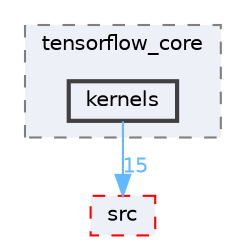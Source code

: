 digraph "Arduino/GetStartedWithMachineLearningOnArduino/tflite-micro-main/signal/tensorflow_core/kernels"
{
 // LATEX_PDF_SIZE
  bgcolor="transparent";
  edge [fontname=Helvetica,fontsize=10,labelfontname=Helvetica,labelfontsize=10];
  node [fontname=Helvetica,fontsize=10,shape=box,height=0.2,width=0.4];
  compound=true
  subgraph clusterdir_e34c738fcce77dac6484102affedb1fc {
    graph [ bgcolor="#edf0f7", pencolor="grey50", label="tensorflow_core", fontname=Helvetica,fontsize=10 style="filled,dashed", URL="dir_e34c738fcce77dac6484102affedb1fc.html",tooltip=""]
  dir_a5919e0a64dcd2b6b15a5bc874ab0e74 [label="kernels", fillcolor="#edf0f7", color="grey25", style="filled,bold", URL="dir_a5919e0a64dcd2b6b15a5bc874ab0e74.html",tooltip=""];
  }
  dir_f3dcc7a3e7501157a34132ac60ef26a4 [label="src", fillcolor="#edf0f7", color="red", style="filled,dashed", URL="dir_f3dcc7a3e7501157a34132ac60ef26a4.html",tooltip=""];
  dir_a5919e0a64dcd2b6b15a5bc874ab0e74->dir_f3dcc7a3e7501157a34132ac60ef26a4 [headlabel="15", labeldistance=1.5 headhref="dir_000162_000299.html" href="dir_000162_000299.html" color="steelblue1" fontcolor="steelblue1"];
}
